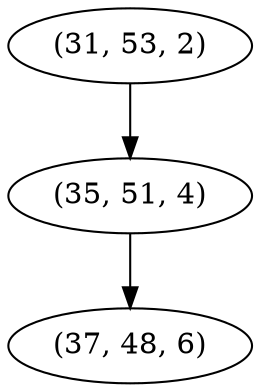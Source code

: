 digraph tree {
    "(31, 53, 2)";
    "(35, 51, 4)";
    "(37, 48, 6)";
    "(31, 53, 2)" -> "(35, 51, 4)";
    "(35, 51, 4)" -> "(37, 48, 6)";
}
